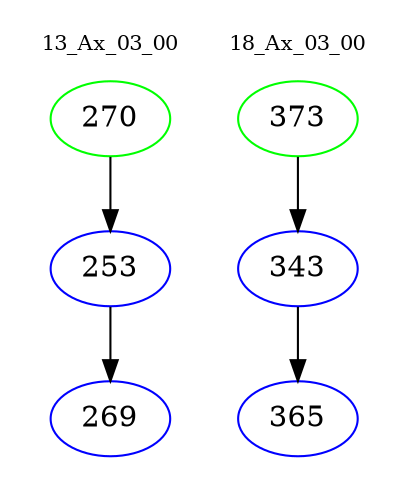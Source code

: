 digraph{
subgraph cluster_0 {
color = white
label = "13_Ax_03_00";
fontsize=10;
T0_270 [label="270", color="green"]
T0_270 -> T0_253 [color="black"]
T0_253 [label="253", color="blue"]
T0_253 -> T0_269 [color="black"]
T0_269 [label="269", color="blue"]
}
subgraph cluster_1 {
color = white
label = "18_Ax_03_00";
fontsize=10;
T1_373 [label="373", color="green"]
T1_373 -> T1_343 [color="black"]
T1_343 [label="343", color="blue"]
T1_343 -> T1_365 [color="black"]
T1_365 [label="365", color="blue"]
}
}
